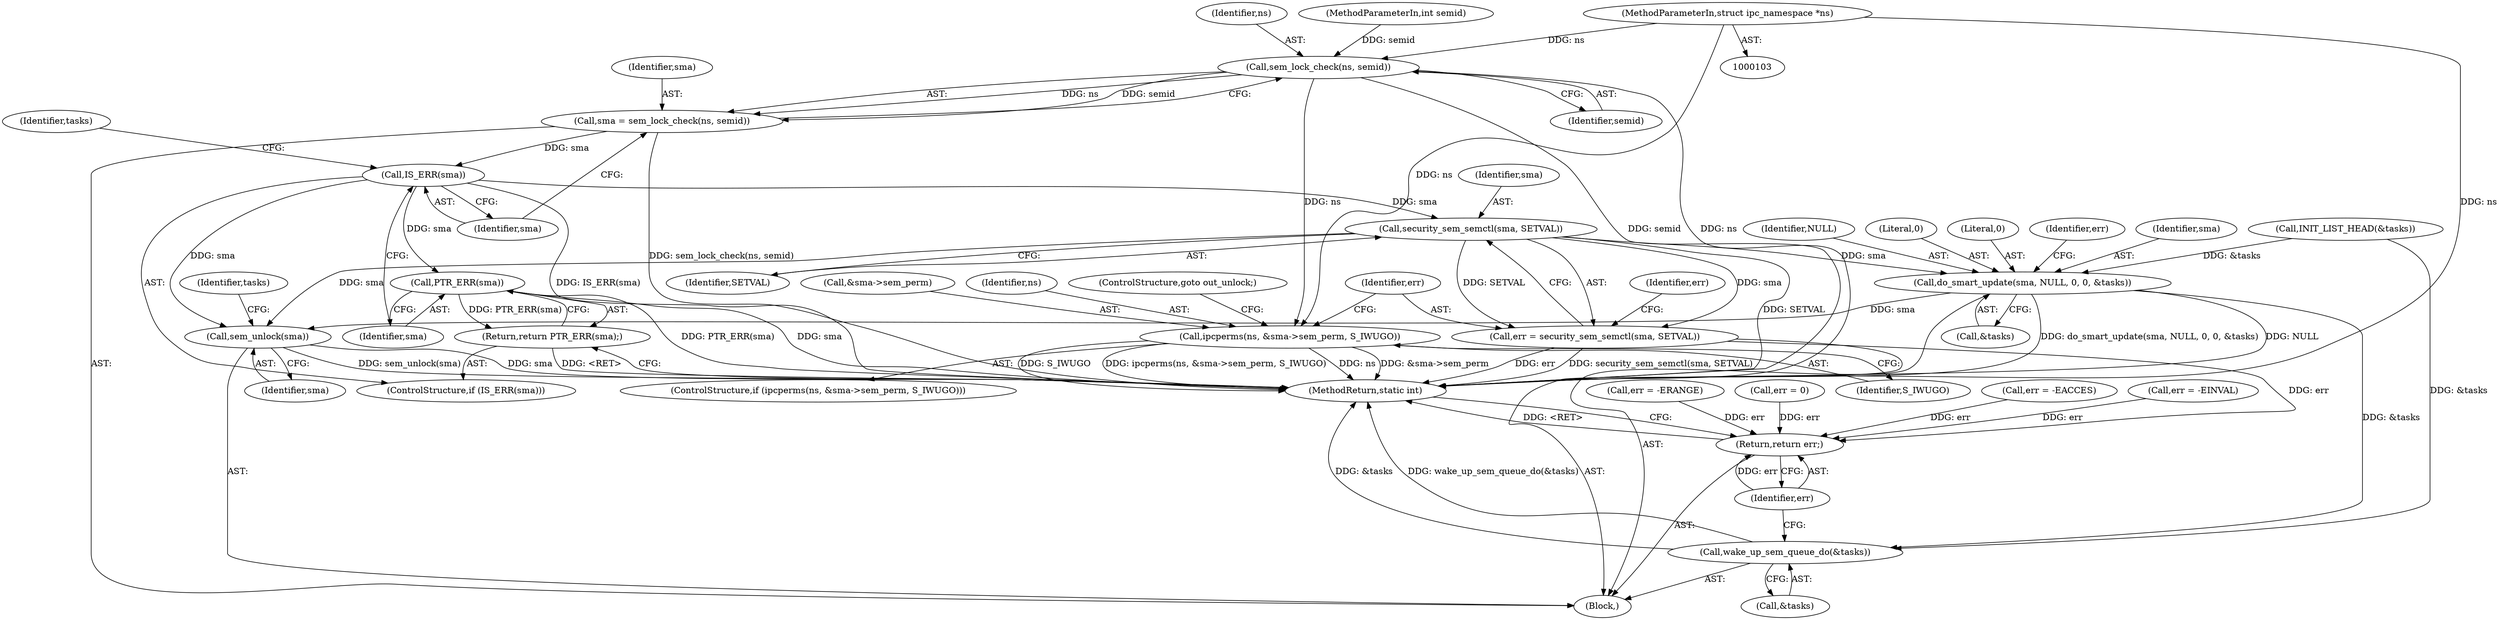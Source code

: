 digraph "1_linux_6062a8dc0517bce23e3c2f7d2fea5e22411269a3_13@pointer" {
"1000104" [label="(MethodParameterIn,struct ipc_namespace *ns)"];
"1000123" [label="(Call,sem_lock_check(ns, semid))"];
"1000121" [label="(Call,sma = sem_lock_check(ns, semid))"];
"1000127" [label="(Call,IS_ERR(sma))"];
"1000130" [label="(Call,PTR_ERR(sma))"];
"1000129" [label="(Return,return PTR_ERR(sma);)"];
"1000155" [label="(Call,security_sem_semctl(sma, SETVAL))"];
"1000153" [label="(Call,err = security_sem_semctl(sma, SETVAL))"];
"1000241" [label="(Return,return err;)"];
"1000225" [label="(Call,do_smart_update(sma, NULL, 0, 0, &tasks))"];
"1000236" [label="(Call,sem_unlock(sma))"];
"1000238" [label="(Call,wake_up_sem_queue_do(&tasks))"];
"1000145" [label="(Call,ipcperms(ns, &sma->sem_perm, S_IWUGO))"];
"1000182" [label="(Call,err = -ERANGE)"];
"1000242" [label="(Identifier,err)"];
"1000126" [label="(ControlStructure,if (IS_ERR(sma)))"];
"1000243" [label="(MethodReturn,static int)"];
"1000128" [label="(Identifier,sma)"];
"1000122" [label="(Identifier,sma)"];
"1000151" [label="(Identifier,S_IWUGO)"];
"1000232" [label="(Call,err = 0)"];
"1000130" [label="(Call,PTR_ERR(sma))"];
"1000155" [label="(Call,security_sem_semctl(sma, SETVAL))"];
"1000157" [label="(Identifier,SETVAL)"];
"1000104" [label="(MethodParameterIn,struct ipc_namespace *ns)"];
"1000225" [label="(Call,do_smart_update(sma, NULL, 0, 0, &tasks))"];
"1000140" [label="(Call,err = -EACCES)"];
"1000161" [label="(Call,err = -EINVAL)"];
"1000156" [label="(Identifier,sma)"];
"1000108" [label="(Block,)"];
"1000147" [label="(Call,&sma->sem_perm)"];
"1000230" [label="(Call,&tasks)"];
"1000146" [label="(Identifier,ns)"];
"1000124" [label="(Identifier,ns)"];
"1000129" [label="(Return,return PTR_ERR(sma);)"];
"1000153" [label="(Call,err = security_sem_semctl(sma, SETVAL))"];
"1000229" [label="(Literal,0)"];
"1000237" [label="(Identifier,sma)"];
"1000240" [label="(Identifier,tasks)"];
"1000131" [label="(Identifier,sma)"];
"1000159" [label="(Identifier,err)"];
"1000125" [label="(Identifier,semid)"];
"1000127" [label="(Call,IS_ERR(sma))"];
"1000228" [label="(Literal,0)"];
"1000233" [label="(Identifier,err)"];
"1000241" [label="(Return,return err;)"];
"1000238" [label="(Call,wake_up_sem_queue_do(&tasks))"];
"1000154" [label="(Identifier,err)"];
"1000226" [label="(Identifier,sma)"];
"1000134" [label="(Identifier,tasks)"];
"1000132" [label="(Call,INIT_LIST_HEAD(&tasks))"];
"1000152" [label="(ControlStructure,goto out_unlock;)"];
"1000145" [label="(Call,ipcperms(ns, &sma->sem_perm, S_IWUGO))"];
"1000105" [label="(MethodParameterIn,int semid)"];
"1000236" [label="(Call,sem_unlock(sma))"];
"1000121" [label="(Call,sma = sem_lock_check(ns, semid))"];
"1000239" [label="(Call,&tasks)"];
"1000123" [label="(Call,sem_lock_check(ns, semid))"];
"1000227" [label="(Identifier,NULL)"];
"1000144" [label="(ControlStructure,if (ipcperms(ns, &sma->sem_perm, S_IWUGO)))"];
"1000104" -> "1000103"  [label="AST: "];
"1000104" -> "1000243"  [label="DDG: ns"];
"1000104" -> "1000123"  [label="DDG: ns"];
"1000104" -> "1000145"  [label="DDG: ns"];
"1000123" -> "1000121"  [label="AST: "];
"1000123" -> "1000125"  [label="CFG: "];
"1000124" -> "1000123"  [label="AST: "];
"1000125" -> "1000123"  [label="AST: "];
"1000121" -> "1000123"  [label="CFG: "];
"1000123" -> "1000243"  [label="DDG: semid"];
"1000123" -> "1000243"  [label="DDG: ns"];
"1000123" -> "1000121"  [label="DDG: ns"];
"1000123" -> "1000121"  [label="DDG: semid"];
"1000105" -> "1000123"  [label="DDG: semid"];
"1000123" -> "1000145"  [label="DDG: ns"];
"1000121" -> "1000108"  [label="AST: "];
"1000122" -> "1000121"  [label="AST: "];
"1000128" -> "1000121"  [label="CFG: "];
"1000121" -> "1000243"  [label="DDG: sem_lock_check(ns, semid)"];
"1000121" -> "1000127"  [label="DDG: sma"];
"1000127" -> "1000126"  [label="AST: "];
"1000127" -> "1000128"  [label="CFG: "];
"1000128" -> "1000127"  [label="AST: "];
"1000131" -> "1000127"  [label="CFG: "];
"1000134" -> "1000127"  [label="CFG: "];
"1000127" -> "1000243"  [label="DDG: IS_ERR(sma)"];
"1000127" -> "1000130"  [label="DDG: sma"];
"1000127" -> "1000155"  [label="DDG: sma"];
"1000127" -> "1000236"  [label="DDG: sma"];
"1000130" -> "1000129"  [label="AST: "];
"1000130" -> "1000131"  [label="CFG: "];
"1000131" -> "1000130"  [label="AST: "];
"1000129" -> "1000130"  [label="CFG: "];
"1000130" -> "1000243"  [label="DDG: PTR_ERR(sma)"];
"1000130" -> "1000243"  [label="DDG: sma"];
"1000130" -> "1000129"  [label="DDG: PTR_ERR(sma)"];
"1000129" -> "1000126"  [label="AST: "];
"1000243" -> "1000129"  [label="CFG: "];
"1000129" -> "1000243"  [label="DDG: <RET>"];
"1000155" -> "1000153"  [label="AST: "];
"1000155" -> "1000157"  [label="CFG: "];
"1000156" -> "1000155"  [label="AST: "];
"1000157" -> "1000155"  [label="AST: "];
"1000153" -> "1000155"  [label="CFG: "];
"1000155" -> "1000243"  [label="DDG: SETVAL"];
"1000155" -> "1000153"  [label="DDG: sma"];
"1000155" -> "1000153"  [label="DDG: SETVAL"];
"1000155" -> "1000225"  [label="DDG: sma"];
"1000155" -> "1000236"  [label="DDG: sma"];
"1000153" -> "1000108"  [label="AST: "];
"1000154" -> "1000153"  [label="AST: "];
"1000159" -> "1000153"  [label="CFG: "];
"1000153" -> "1000243"  [label="DDG: err"];
"1000153" -> "1000243"  [label="DDG: security_sem_semctl(sma, SETVAL)"];
"1000153" -> "1000241"  [label="DDG: err"];
"1000241" -> "1000108"  [label="AST: "];
"1000241" -> "1000242"  [label="CFG: "];
"1000242" -> "1000241"  [label="AST: "];
"1000243" -> "1000241"  [label="CFG: "];
"1000241" -> "1000243"  [label="DDG: <RET>"];
"1000242" -> "1000241"  [label="DDG: err"];
"1000232" -> "1000241"  [label="DDG: err"];
"1000140" -> "1000241"  [label="DDG: err"];
"1000161" -> "1000241"  [label="DDG: err"];
"1000182" -> "1000241"  [label="DDG: err"];
"1000225" -> "1000108"  [label="AST: "];
"1000225" -> "1000230"  [label="CFG: "];
"1000226" -> "1000225"  [label="AST: "];
"1000227" -> "1000225"  [label="AST: "];
"1000228" -> "1000225"  [label="AST: "];
"1000229" -> "1000225"  [label="AST: "];
"1000230" -> "1000225"  [label="AST: "];
"1000233" -> "1000225"  [label="CFG: "];
"1000225" -> "1000243"  [label="DDG: do_smart_update(sma, NULL, 0, 0, &tasks)"];
"1000225" -> "1000243"  [label="DDG: NULL"];
"1000132" -> "1000225"  [label="DDG: &tasks"];
"1000225" -> "1000236"  [label="DDG: sma"];
"1000225" -> "1000238"  [label="DDG: &tasks"];
"1000236" -> "1000108"  [label="AST: "];
"1000236" -> "1000237"  [label="CFG: "];
"1000237" -> "1000236"  [label="AST: "];
"1000240" -> "1000236"  [label="CFG: "];
"1000236" -> "1000243"  [label="DDG: sma"];
"1000236" -> "1000243"  [label="DDG: sem_unlock(sma)"];
"1000238" -> "1000108"  [label="AST: "];
"1000238" -> "1000239"  [label="CFG: "];
"1000239" -> "1000238"  [label="AST: "];
"1000242" -> "1000238"  [label="CFG: "];
"1000238" -> "1000243"  [label="DDG: &tasks"];
"1000238" -> "1000243"  [label="DDG: wake_up_sem_queue_do(&tasks)"];
"1000132" -> "1000238"  [label="DDG: &tasks"];
"1000145" -> "1000144"  [label="AST: "];
"1000145" -> "1000151"  [label="CFG: "];
"1000146" -> "1000145"  [label="AST: "];
"1000147" -> "1000145"  [label="AST: "];
"1000151" -> "1000145"  [label="AST: "];
"1000152" -> "1000145"  [label="CFG: "];
"1000154" -> "1000145"  [label="CFG: "];
"1000145" -> "1000243"  [label="DDG: S_IWUGO"];
"1000145" -> "1000243"  [label="DDG: ipcperms(ns, &sma->sem_perm, S_IWUGO)"];
"1000145" -> "1000243"  [label="DDG: ns"];
"1000145" -> "1000243"  [label="DDG: &sma->sem_perm"];
}
